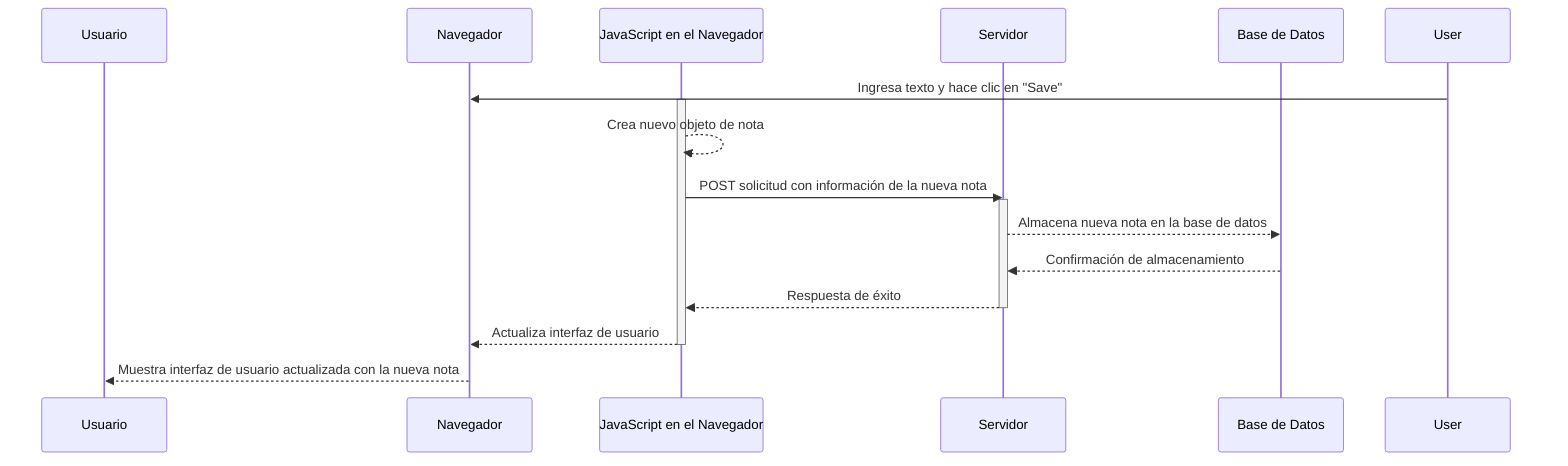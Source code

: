sequenceDiagram
    participant user as Usuario
    participant browser as Navegador
    participant client as JavaScript en el Navegador
    participant server as Servidor
    participant database as Base de Datos

    User->>browser: Ingresa texto y hace clic en "Save"
    activate client
    client-->>client: Crea nuevo objeto de nota
    client->>server: POST solicitud con información de la nueva nota
    activate server
    server-->>database: Almacena nueva nota en la base de datos
    database-->>server: Confirmación de almacenamiento
    server-->>client: Respuesta de éxito
    deactivate server
    client-->>browser: Actualiza interfaz de usuario
    deactivate client
    browser-->>user: Muestra interfaz de usuario actualizada con la nueva nota
